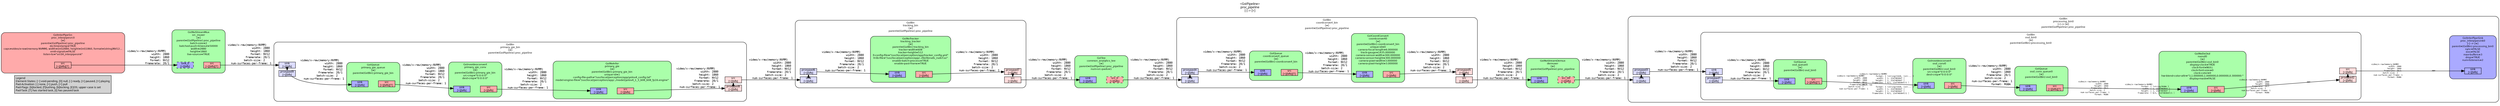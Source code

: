 digraph pipeline {
  rankdir=LR;
  fontname="sans";
  fontsize="10";
  labelloc=t;
  nodesep=.1;
  ranksep=.2;
  label="<GstPipeline>\nproc_pipeline\n[-] -> [>]";
  node [style="filled,rounded", shape=box, fontsize="9", fontname="sans", margin="0.0,0.0"];
  edge [labelfontsize="6", fontsize="9", fontname="monospace"];
  
  legend [
    pos="0,0!",
    margin="0.05,0.05",
    style="filled",
    label="Legend\lElement-States: [~] void-pending, [0] null, [-] ready, [=] paused, [>] playing\lPad-Activation: [-] none, [>] push, [<] pull\lPad-Flags: [b]locked, [f]lushing, [b]locking, [E]OS; upper-case is set\lPad-Task: [T] has started task, [t] has paused task\l",
  ];
  subgraph cluster_common_analytics_tee_0x55b80b3000 {
    fontname="Bitstream Vera Sans";
    fontsize="8";
    style="filled,rounded";
    color=black;
    label="GstTee\ncommon_analytics_tee\n[=]\nparent=(GstPipeline) proc_pipeline\nnum-src-pads=1";
    subgraph cluster_common_analytics_tee_0x55b80b3000_sink {
      label="";
      style="invis";
      common_analytics_tee_0x55b80b3000_sink_0x55b8076f70 [color=black, fillcolor="#aaaaff", label="sink\n[>][bfb]", height="0.2", style="filled,solid"];
    }

    subgraph cluster_common_analytics_tee_0x55b80b3000_src {
      label="";
      style="invis";
      common_analytics_tee_0x55b80b3000_src_0_0x55b7deb8a0 [color=black, fillcolor="#ffaaaa", label="src_0\n[>][bfb]", height="0.2", style="filled,dashed"];
    }

    common_analytics_tee_0x55b80b3000_sink_0x55b8076f70 -> common_analytics_tee_0x55b80b3000_src_0_0x55b7deb8a0 [style="invis"];
    fillcolor="#aaffaa";
  }

  common_analytics_tee_0x55b80b3000_src_0_0x55b7deb8a0 -> coordconvert_bin_0x55b7da0740_sink_0x55b7de8ae0 [label="video/x-raw(memory:NVMM)\l               width: 2880\l              height: 1860\l              format: NV12\l           framerate: 20/1\l          batch-size: 2\l  num-surfaces-per-frame: 1\l"]
  subgraph cluster_primary_gie_bin_0x55b7da0a80 {
    fontname="Bitstream Vera Sans";
    fontsize="8";
    style="filled,rounded";
    color=black;
    label="GstBin\nprimary_gie_bin\n[=]\nparent=(GstPipeline) proc_pipeline";
    subgraph cluster_primary_gie_bin_0x55b7da0a80_sink {
      label="";
      style="invis";
      _proxypad9_0x55b7deb650 [color=black, fillcolor="#ddddff", label="proxypad9\n[>][bfb]", height="0.2", style="filled,solid"];
    primary_gie_bin_0x55b7da0a80_sink_0x55b7de9760 -> _proxypad9_0x55b7deb650 [style=dashed, minlen=0]
      primary_gie_bin_0x55b7da0a80_sink_0x55b7de9760 [color=black, fillcolor="#ddddff", label="sink\n[>][bfb]", height="0.2", style="filled,solid"];
    }

    subgraph cluster_primary_gie_bin_0x55b7da0a80_src {
      label="";
      style="invis";
      _proxypad8_0x55b7deb3f0 [color=black, fillcolor="#ffdddd", label="proxypad8\n[>][bfb]", height="0.2", style="filled,solid"];
    _proxypad8_0x55b7deb3f0 -> primary_gie_bin_0x55b7da0a80_src_0x55b7de94e0 [style=dashed, minlen=0]
      primary_gie_bin_0x55b7da0a80_src_0x55b7de94e0 [color=black, fillcolor="#ffdddd", label="src\n[>][bfb]", height="0.2", style="filled,solid"];
    }

    primary_gie_bin_0x55b7da0a80_sink_0x55b7de9760 -> primary_gie_bin_0x55b7da0a80_src_0x55b7de94e0 [style="invis"];
    fillcolor="#ffffff";
    subgraph cluster_primary_gie_0x55b80894e0 {
      fontname="Bitstream Vera Sans";
      fontsize="8";
      style="filled,rounded";
      color=black;
      label="GstNvInfer\nprimary_gie\n[=]\nparent=(GstBin) primary_gie_bin\nunique-id=1\nconfig-file-path=\"/usr/local/perception/app/yolov4_config.txt\"\nmodel-engine-file=\"/usr/local/perception/app/../model/yolov4_1_3_608_608_fp16.engine\"";
      subgraph cluster_primary_gie_0x55b80894e0_sink {
        label="";
        style="invis";
        primary_gie_0x55b80894e0_sink_0x55b8076ad0 [color=black, fillcolor="#aaaaff", label="sink\n[>][bfb]", height="0.2", style="filled,solid"];
      }

      subgraph cluster_primary_gie_0x55b80894e0_src {
        label="";
        style="invis";
        primary_gie_0x55b80894e0_src_0x55b8076d20 [color=black, fillcolor="#ffaaaa", label="src\n[>][bfb]", height="0.2", style="filled,solid"];
      }

      primary_gie_0x55b80894e0_sink_0x55b8076ad0 -> primary_gie_0x55b80894e0_src_0x55b8076d20 [style="invis"];
      fillcolor="#aaffaa";
    }

    primary_gie_0x55b80894e0_src_0x55b8076d20 -> _proxypad8_0x55b7deb3f0 [label="video/x-raw(memory:NVMM)\l               width: 2880\l              height: 1860\l              format: NV12\l           framerate: 20/1\l          batch-size: 2\l  num-surfaces-per-frame: 1\l"]
    subgraph cluster_primary_gie_conv_0x55b8073a80 {
      fontname="Bitstream Vera Sans";
      fontsize="8";
      style="filled,rounded";
      color=black;
      label="Gstnvvideoconvert\nprimary_gie_conv\n[=]\nparent=(GstBin) primary_gie_bin\nsrc-crop=\"0:0:0:0\"\ndest-crop=\"0:0:0:0\"";
      subgraph cluster_primary_gie_conv_0x55b8073a80_sink {
        label="";
        style="invis";
        primary_gie_conv_0x55b8073a80_sink_0x55b8076190 [color=black, fillcolor="#aaaaff", label="sink\n[>][bfb]", height="0.2", style="filled,solid"];
      }

      subgraph cluster_primary_gie_conv_0x55b8073a80_src {
        label="";
        style="invis";
        primary_gie_conv_0x55b8073a80_src_0x55b80763e0 [color=black, fillcolor="#ffaaaa", label="src\n[>][bfb]", height="0.2", style="filled,solid"];
      }

      primary_gie_conv_0x55b8073a80_sink_0x55b8076190 -> primary_gie_conv_0x55b8073a80_src_0x55b80763e0 [style="invis"];
      fillcolor="#aaffaa";
    }

    primary_gie_conv_0x55b8073a80_src_0x55b80763e0 -> primary_gie_0x55b80894e0_sink_0x55b8076ad0 [label="video/x-raw(memory:NVMM)\l               width: 2880\l              height: 1860\l              format: NV12\l           framerate: 20/1\l          batch-size: 2\l  num-surfaces-per-frame: 1\l"]
    subgraph cluster_primary_gie_queue_0x55b7e2eac0 {
      fontname="Bitstream Vera Sans";
      fontsize="8";
      style="filled,rounded";
      color=black;
      label="GstQueue\nprimary_gie_queue\n[=]\nparent=(GstBin) primary_gie_bin";
      subgraph cluster_primary_gie_queue_0x55b7e2eac0_sink {
        label="";
        style="invis";
        primary_gie_queue_0x55b7e2eac0_sink_0x55b8076630 [color=black, fillcolor="#aaaaff", label="sink\n[>][bfb]", height="0.2", style="filled,solid"];
      }

      subgraph cluster_primary_gie_queue_0x55b7e2eac0_src {
        label="";
        style="invis";
        primary_gie_queue_0x55b7e2eac0_src_0x55b8076880 [color=black, fillcolor="#ffaaaa", label="src\n[>][bfb][T]", height="0.2", style="filled,solid"];
      }

      primary_gie_queue_0x55b7e2eac0_sink_0x55b8076630 -> primary_gie_queue_0x55b7e2eac0_src_0x55b8076880 [style="invis"];
      fillcolor="#aaffaa";
    }

    _proxypad9_0x55b7deb650 -> primary_gie_queue_0x55b7e2eac0_sink_0x55b8076630 [label="video/x-raw(memory:NVMM)\l               width: 2880\l              height: 1860\l              format: NV12\l           framerate: 20/1\l          batch-size: 2\l  num-surfaces-per-frame: 1\l"]
    primary_gie_queue_0x55b7e2eac0_src_0x55b8076880 -> primary_gie_conv_0x55b8073a80_sink_0x55b8076190 [label="video/x-raw(memory:NVMM)\l               width: 2880\l              height: 1860\l              format: NV12\l           framerate: 20/1\l          batch-size: 2\l  num-surfaces-per-frame: 1\l"]
  }

  primary_gie_bin_0x55b7da0a80_src_0x55b7de94e0 -> tracking_bin_0x55b7da08e0_sink_0x55b7de8fe0 [label="video/x-raw(memory:NVMM)\l               width: 2880\l              height: 1860\l              format: NV12\l           framerate: 20/1\l          batch-size: 2\l  num-surfaces-per-frame: 1\l"]
  subgraph cluster_tracking_bin_0x55b7da08e0 {
    fontname="Bitstream Vera Sans";
    fontsize="8";
    style="filled,rounded";
    color=black;
    label="GstBin\ntracking_bin\n[=]\nparent=(GstPipeline) proc_pipeline";
    subgraph cluster_tracking_bin_0x55b7da08e0_sink {
      label="";
      style="invis";
      _proxypad6_0x55b7deaf30 [color=black, fillcolor="#ddddff", label="proxypad6\n[>][bfb]", height="0.2", style="filled,solid"];
    tracking_bin_0x55b7da08e0_sink_0x55b7de8fe0 -> _proxypad6_0x55b7deaf30 [style=dashed, minlen=0]
      tracking_bin_0x55b7da08e0_sink_0x55b7de8fe0 [color=black, fillcolor="#ddddff", label="sink\n[>][bfb]", height="0.2", style="filled,solid"];
    }

    subgraph cluster_tracking_bin_0x55b7da08e0_src {
      label="";
      style="invis";
      _proxypad7_0x55b7deb190 [color=black, fillcolor="#ffdddd", label="proxypad7\n[>][bfb]", height="0.2", style="filled,solid"];
    _proxypad7_0x55b7deb190 -> tracking_bin_0x55b7da08e0_src_0x55b7de9260 [style=dashed, minlen=0]
      tracking_bin_0x55b7da08e0_src_0x55b7de9260 [color=black, fillcolor="#ffdddd", label="src\n[>][bfb]", height="0.2", style="filled,solid"];
    }

    tracking_bin_0x55b7da08e0_sink_0x55b7de8fe0 -> tracking_bin_0x55b7da08e0_src_0x55b7de9260 [style="invis"];
    fillcolor="#ffffff";
    subgraph cluster_tracking_tracker_0x55b8074190 {
      fontname="Bitstream Vera Sans";
      fontsize="8";
      style="filled,rounded";
      color=black;
      label="GstNvTracker\ntracking_tracker\n[=]\nparent=(GstBin) tracking_bin\ntracker-width=608\ntracker-height=512\nll-config-file=\"/usr/local/perception/app/tracker_config.yml\"\nll-lib-file=\"/usr/local/perception/app/../lib/libnvds_nvdcf.so\"\nenable-batch-process=TRUE\nenable-past-frame=TRUE";
      subgraph cluster_tracking_tracker_0x55b8074190_sink {
        label="";
        style="invis";
        tracking_tracker_0x55b8074190_sink_0x55b7e31a30 [color=black, fillcolor="#aaaaff", label="sink\n[>][bfb]", height="0.2", style="filled,solid"];
      }

      subgraph cluster_tracking_tracker_0x55b8074190_src {
        label="";
        style="invis";
        tracking_tracker_0x55b8074190_src_0x55b7e31c80 [color=black, fillcolor="#ffaaaa", label="src\n[>][bfb]", height="0.2", style="filled,solid"];
      }

      tracking_tracker_0x55b8074190_sink_0x55b7e31a30 -> tracking_tracker_0x55b8074190_src_0x55b7e31c80 [style="invis"];
      fillcolor="#aaffaa";
    }

    _proxypad6_0x55b7deaf30 -> tracking_tracker_0x55b8074190_sink_0x55b7e31a30 [label="video/x-raw(memory:NVMM)\l               width: 2880\l              height: 1860\l              format: NV12\l           framerate: 20/1\l          batch-size: 2\l  num-surfaces-per-frame: 1\l"]
    tracking_tracker_0x55b8074190_src_0x55b7e31c80 -> _proxypad7_0x55b7deb190 [label="video/x-raw(memory:NVMM)\l               width: 2880\l              height: 1860\l              format: NV12\l           framerate: 20/1\l          batch-size: 2\l  num-surfaces-per-frame: 1\l"]
  }

  tracking_bin_0x55b7da08e0_src_0x55b7de9260 -> common_analytics_tee_0x55b80b3000_sink_0x55b8076f70 [label="video/x-raw(memory:NVMM)\l               width: 2880\l              height: 1860\l              format: NV12\l           framerate: 20/1\l          batch-size: 2\l  num-surfaces-per-frame: 1\l"]
  subgraph cluster_coordconvert_bin_0x55b7da0740 {
    fontname="Bitstream Vera Sans";
    fontsize="8";
    style="filled,rounded";
    color=black;
    label="GstBin\ncoordconvert_bin\n[=]\nparent=(GstPipeline) proc_pipeline";
    subgraph cluster_coordconvert_bin_0x55b7da0740_sink {
      label="";
      style="invis";
      _proxypad4_0x55b7deaa70 [color=black, fillcolor="#ddddff", label="proxypad4\n[>][bfb]", height="0.2", style="filled,solid"];
    coordconvert_bin_0x55b7da0740_sink_0x55b7de8ae0 -> _proxypad4_0x55b7deaa70 [style=dashed, minlen=0]
      coordconvert_bin_0x55b7da0740_sink_0x55b7de8ae0 [color=black, fillcolor="#ddddff", label="sink\n[>][bfb]", height="0.2", style="filled,solid"];
    }

    subgraph cluster_coordconvert_bin_0x55b7da0740_src {
      label="";
      style="invis";
      _proxypad5_0x55b7deacd0 [color=black, fillcolor="#ffdddd", label="proxypad5\n[>][bfb]", height="0.2", style="filled,solid"];
    _proxypad5_0x55b7deacd0 -> coordconvert_bin_0x55b7da0740_src_0x55b7de8d60 [style=dashed, minlen=0]
      coordconvert_bin_0x55b7da0740_src_0x55b7de8d60 [color=black, fillcolor="#ffdddd", label="src\n[>][bfb]", height="0.2", style="filled,solid"];
    }

    coordconvert_bin_0x55b7da0740_sink_0x55b7de8ae0 -> coordconvert_bin_0x55b7da0740_src_0x55b7de8d60 [style="invis"];
    fillcolor="#ffffff";
    subgraph cluster_coordconvert0_0x55b7c836d0 {
      fontname="Bitstream Vera Sans";
      fontsize="8";
      style="filled,rounded";
      color=black;
      label="GstCoordConvert\ncoordconvert0\n[=]\nparent=(GstBin) coordconvert_bin\nunique-id=0\ncamera-focal-length=6.000000\ntrack-gauge=1435.000000\ncamera-sensor-width=300.000000\ncamera-sensor-height=300.000000\ncamera-pixel-width=3.000000\ncamera-pixel-height=3.000000";
      subgraph cluster_coordconvert0_0x55b7c836d0_sink {
        label="";
        style="invis";
        coordconvert0_0x55b7c836d0_sink_0x55b7e31590 [color=black, fillcolor="#aaaaff", label="sink\n[>][bfb]", height="0.2", style="filled,solid"];
      }

      subgraph cluster_coordconvert0_0x55b7c836d0_src {
        label="";
        style="invis";
        coordconvert0_0x55b7c836d0_src_0x55b7e317e0 [color=black, fillcolor="#ffaaaa", label="src\n[>][bfb]", height="0.2", style="filled,solid"];
      }

      coordconvert0_0x55b7c836d0_sink_0x55b7e31590 -> coordconvert0_0x55b7c836d0_src_0x55b7e317e0 [style="invis"];
      fillcolor="#aaffaa";
    }

    coordconvert0_0x55b7c836d0_src_0x55b7e317e0 -> _proxypad5_0x55b7deacd0 [label="video/x-raw(memory:NVMM)\l               width: 2880\l              height: 1860\l              format: NV12\l           framerate: 20/1\l          batch-size: 2\l  num-surfaces-per-frame: 1\l"]
    subgraph cluster_coordconvert_queue_0x55b7e2e7c0 {
      fontname="Bitstream Vera Sans";
      fontsize="8";
      style="filled,rounded";
      color=black;
      label="GstQueue\ncoordconvert_queue\n[=]\nparent=(GstBin) coordconvert_bin";
      subgraph cluster_coordconvert_queue_0x55b7e2e7c0_sink {
        label="";
        style="invis";
        coordconvert_queue_0x55b7e2e7c0_sink_0x55b7e310f0 [color=black, fillcolor="#aaaaff", label="sink\n[>][bfb]", height="0.2", style="filled,solid"];
      }

      subgraph cluster_coordconvert_queue_0x55b7e2e7c0_src {
        label="";
        style="invis";
        coordconvert_queue_0x55b7e2e7c0_src_0x55b7e31340 [color=black, fillcolor="#ffaaaa", label="src\n[>][bfb][T]", height="0.2", style="filled,solid"];
      }

      coordconvert_queue_0x55b7e2e7c0_sink_0x55b7e310f0 -> coordconvert_queue_0x55b7e2e7c0_src_0x55b7e31340 [style="invis"];
      fillcolor="#aaffaa";
    }

    _proxypad4_0x55b7deaa70 -> coordconvert_queue_0x55b7e2e7c0_sink_0x55b7e310f0 [label="video/x-raw(memory:NVMM)\l               width: 2880\l              height: 1860\l              format: NV12\l           framerate: 20/1\l          batch-size: 2\l  num-surfaces-per-frame: 1\l"]
    coordconvert_queue_0x55b7e2e7c0_src_0x55b7e31340 -> coordconvert0_0x55b7c836d0_sink_0x55b7e31590 [label="video/x-raw(memory:NVMM)\l               width: 2880\l              height: 1860\l              format: NV12\l           framerate: 20/1\l          batch-size: 2\l  num-surfaces-per-frame: 1\l"]
  }

  coordconvert_bin_0x55b7da0740_src_0x55b7de8d60 -> demuxer_0x55b7e28000_sink_0x55b7de3100 [label="video/x-raw(memory:NVMM)\l               width: 2880\l              height: 1860\l              format: NV12\l           framerate: 20/1\l          batch-size: 2\l  num-surfaces-per-frame: 1\l"]
  subgraph cluster_processing_bin0_0x55b7da0400 {
    fontname="Bitstream Vera Sans";
    fontsize="8";
    style="filled,rounded";
    color=black;
    label="GstBin\nprocessing_bin0\n[-] -> [=]\nparent=(GstPipeline) proc_pipeline";
    subgraph cluster_processing_bin0_0x55b7da0400_sink {
      label="";
      style="invis";
      _proxypad3_0x55b7dea810 [color=black, fillcolor="#ddddff", label="proxypad3\n[>][bfb]", height="0.2", style="filled,solid"];
    processing_bin0_0x55b7da0400_sink_0x55b7de8860 -> _proxypad3_0x55b7dea810 [style=dashed, minlen=0]
      processing_bin0_0x55b7da0400_sink_0x55b7de8860 [color=black, fillcolor="#ddddff", label="sink\n[>][bfb]", height="0.2", style="filled,solid"];
    }

    fillcolor="#ffffff";
    subgraph cluster_osd_bin0_0x55b7da05a0 {
      fontname="Bitstream Vera Sans";
      fontsize="8";
      style="filled,rounded";
      color=black;
      label="GstBin\nosd_bin0\n[=]\nparent=(GstBin) processing_bin0";
      subgraph cluster_osd_bin0_0x55b7da05a0_sink {
        label="";
        style="invis";
        _proxypad1_0x55b7dea350 [color=black, fillcolor="#ddddff", label="proxypad1\n[>][bfb]", height="0.2", style="filled,solid"];
      osd_bin0_0x55b7da05a0_sink_0x55b7de8360 -> _proxypad1_0x55b7dea350 [style=dashed, minlen=0]
        osd_bin0_0x55b7da05a0_sink_0x55b7de8360 [color=black, fillcolor="#ddddff", label="sink\n[>][bfb]", height="0.2", style="filled,solid"];
      }

      subgraph cluster_osd_bin0_0x55b7da05a0_src {
        label="";
        style="invis";
        _proxypad2_0x55b7dea5b0 [color=black, fillcolor="#ffdddd", label="proxypad2\n[>][bfb]", height="0.2", style="filled,solid"];
      _proxypad2_0x55b7dea5b0 -> osd_bin0_0x55b7da05a0_src_0x55b7de85e0 [style=dashed, minlen=0]
        osd_bin0_0x55b7da05a0_src_0x55b7de85e0 [color=black, fillcolor="#ffdddd", label="src\n[>][bfb]", height="0.2", style="filled,solid"];
      }

      osd_bin0_0x55b7da05a0_sink_0x55b7de8360 -> osd_bin0_0x55b7da05a0_src_0x55b7de85e0 [style="invis"];
      fillcolor="#ffffff";
      subgraph cluster_nvosd0_0x55b7fb9630 {
        fontname="Bitstream Vera Sans";
        fontsize="8";
        style="filled,rounded";
        color=black;
        label="GstNvDsOsd\nnvosd0\n[=]\nparent=(GstBin) osd_bin0\ndisplay-clock=TRUE\nclock-font=NULL\nclock-font-size=0\nclock-color=0\nhw-blend-color-attr=\"3,1.000000,1.000000,0.000000,0.300000:\"\ndisplay-mask=FALSE";
        subgraph cluster_nvosd0_0x55b7fb9630_sink {
          label="";
          style="invis";
          nvosd0_0x55b7fb9630_sink_0x55b7e30a00 [color=black, fillcolor="#aaaaff", label="sink\n[>][bfb]", height="0.2", style="filled,solid"];
        }

        subgraph cluster_nvosd0_0x55b7fb9630_src {
          label="";
          style="invis";
          nvosd0_0x55b7fb9630_src_0x55b7e30c50 [color=black, fillcolor="#ffaaaa", label="src\n[>][bfb]", height="0.2", style="filled,solid"];
        }

        nvosd0_0x55b7fb9630_sink_0x55b7e30a00 -> nvosd0_0x55b7fb9630_src_0x55b7e30c50 [style="invis"];
        fillcolor="#aaffaa";
      }

      nvosd0_0x55b7fb9630_src_0x55b7e30c50 -> _proxypad2_0x55b7dea5b0 [labeldistance="10", labelangle="0", label="                                                  ", taillabel="video/x-raw(memory:NVMM)\l               width: 2880\l              height: 1860\l           framerate: 20/1\l          batch-size: 2\l  num-surfaces-per-frame: 1\l              format: RGBA\l", headlabel="ANY"]
      subgraph cluster_osd_conv_queue0_0x55b7e2e4c0 {
        fontname="Bitstream Vera Sans";
        fontsize="8";
        style="filled,rounded";
        color=black;
        label="GstQueue\nosd_conv_queue0\n[=]\nparent=(GstBin) osd_bin0";
        subgraph cluster_osd_conv_queue0_0x55b7e2e4c0_sink {
          label="";
          style="invis";
          osd_conv_queue0_0x55b7e2e4c0_sink_0x55b7e30560 [color=black, fillcolor="#aaaaff", label="sink\n[>][bfb]", height="0.2", style="filled,solid"];
        }

        subgraph cluster_osd_conv_queue0_0x55b7e2e4c0_src {
          label="";
          style="invis";
          osd_conv_queue0_0x55b7e2e4c0_src_0x55b7e307b0 [color=black, fillcolor="#ffaaaa", label="src\n[>][bfb][T]", height="0.2", style="filled,solid"];
        }

        osd_conv_queue0_0x55b7e2e4c0_sink_0x55b7e30560 -> osd_conv_queue0_0x55b7e2e4c0_src_0x55b7e307b0 [style="invis"];
        fillcolor="#aaffaa";
      }

      osd_conv_queue0_0x55b7e2e4c0_src_0x55b7e307b0 -> nvosd0_0x55b7fb9630_sink_0x55b7e30a00 [labeldistance="10", labelangle="0", label="                                                  ", taillabel="video/x-raw(memory:NVMM)\l               width: 2880\l              height: 1860\l           framerate: 20/1\l          batch-size: 2\l  num-surfaces-per-frame: 1\l              format: RGBA\l", headlabel="video/x-raw(memory:NVMM)\l              format: { (string)RGBA }\l               width: [ 1, 2147483647 ]\l              height: [ 1, 2147483647 ]\l           framerate: [ 0/1, 2147483647/1 ]\l"]
      subgraph cluster_osd_conv0_0x55b7c568d0 {
        fontname="Bitstream Vera Sans";
        fontsize="8";
        style="filled,rounded";
        color=black;
        label="Gstnvvideoconvert\nosd_conv0\n[=]\nparent=(GstBin) osd_bin0\nsrc-crop=\"0:0:0:0\"\ndest-crop=\"0:0:0:0\"";
        subgraph cluster_osd_conv0_0x55b7c568d0_sink {
          label="";
          style="invis";
          osd_conv0_0x55b7c568d0_sink_0x55b7de35a0 [color=black, fillcolor="#aaaaff", label="sink\n[>][bfb]", height="0.2", style="filled,solid"];
        }

        subgraph cluster_osd_conv0_0x55b7c568d0_src {
          label="";
          style="invis";
          osd_conv0_0x55b7c568d0_src_0x55b7de37f0 [color=black, fillcolor="#ffaaaa", label="src\n[>][bfb]", height="0.2", style="filled,solid"];
        }

        osd_conv0_0x55b7c568d0_sink_0x55b7de35a0 -> osd_conv0_0x55b7c568d0_src_0x55b7de37f0 [style="invis"];
        fillcolor="#aaffaa";
      }

      osd_conv0_0x55b7c568d0_src_0x55b7de37f0 -> osd_conv_queue0_0x55b7e2e4c0_sink_0x55b7e30560 [label="video/x-raw(memory:NVMM)\l               width: 2880\l              height: 1860\l           framerate: 20/1\l          batch-size: 2\l  num-surfaces-per-frame: 1\l              format: RGBA\l"]
      subgraph cluster_osd_queue0_0x55b7e2e1c0 {
        fontname="Bitstream Vera Sans";
        fontsize="8";
        style="filled,rounded";
        color=black;
        label="GstQueue\nosd_queue0\n[=]\nparent=(GstBin) osd_bin0";
        subgraph cluster_osd_queue0_0x55b7e2e1c0_sink {
          label="";
          style="invis";
          osd_queue0_0x55b7e2e1c0_sink_0x55b7de3a40 [color=black, fillcolor="#aaaaff", label="sink\n[>][bfb]", height="0.2", style="filled,solid"];
        }

        subgraph cluster_osd_queue0_0x55b7e2e1c0_src {
          label="";
          style="invis";
          osd_queue0_0x55b7e2e1c0_src_0x55b7de3c90 [color=black, fillcolor="#ffaaaa", label="src\n[>][bfb][T]", height="0.2", style="filled,solid"];
        }

        osd_queue0_0x55b7e2e1c0_sink_0x55b7de3a40 -> osd_queue0_0x55b7e2e1c0_src_0x55b7de3c90 [style="invis"];
        fillcolor="#aaffaa";
      }

      _proxypad1_0x55b7dea350 -> osd_queue0_0x55b7e2e1c0_sink_0x55b7de3a40 [label="video/x-raw(memory:NVMM)\l               width: 2880\l              height: 1860\l              format: NV12\l           framerate: 20/1\l          batch-size: 2\l  num-surfaces-per-frame: 1\l"]
      osd_queue0_0x55b7e2e1c0_src_0x55b7de3c90 -> osd_conv0_0x55b7c568d0_sink_0x55b7de35a0 [labeldistance="10", labelangle="0", label="                                                  ", taillabel="video/x-raw(memory:NVMM)\l               width: 2880\l              height: 1860\l              format: NV12\l           framerate: 20/1\l          batch-size: 2\l  num-surfaces-per-frame: 1\l", headlabel="video/x-raw(memory:NVMM)\l              format: { (string)I420, (str... }\l               width: [ 1, 2147483647 ]\l              height: [ 1, 2147483647 ]\l           framerate: [ 0/1, 2147483647/1 ]\lvideo/x-raw\l              format: { (string)I420, (str... }\l               width: [ 1, 2147483647 ]\l              height: [ 1, 2147483647 ]\l           framerate: [ 0/1, 2147483647/1 ]\l"]
    }

    _proxypad3_0x55b7dea810 -> osd_bin0_0x55b7da05a0_sink_0x55b7de8360 [label="video/x-raw(memory:NVMM)\l               width: 2880\l              height: 1860\l              format: NV12\l           framerate: 20/1\l          batch-size: 2\l  num-surfaces-per-frame: 1\l"]
    osd_bin0_0x55b7da05a0_src_0x55b7de85e0 -> proc_interpipesink0_0x55b7e293d0_sink_0x55b7de3350 [labeldistance="10", labelangle="0", label="                                                  ", taillabel="video/x-raw(memory:NVMM)\l               width: 2880\l              height: 1860\l           framerate: 20/1\l          batch-size: 2\l  num-surfaces-per-frame: 1\l              format: RGBA\l", headlabel="ANY"]
    subgraph cluster_proc_interpipesink0_0x55b7e293d0 {
      fontname="Bitstream Vera Sans";
      fontsize="8";
      style="filled,rounded";
      color=black;
      label="GstInterPipeSink\nproc_interpipesink0\n[-] -> [=]\nparent=(GstBin) processing_bin0\nsync=FALSE\neos=FALSE\nmax-buffers=3\ndrop=TRUE\nnum-listeners=2";
      subgraph cluster_proc_interpipesink0_0x55b7e293d0_sink {
        label="";
        style="invis";
        proc_interpipesink0_0x55b7e293d0_sink_0x55b7de3350 [color=black, fillcolor="#aaaaff", label="sink\n[>][bfb]", height="0.2", style="filled,solid"];
      }

      fillcolor="#aaaaff";
    }

  }

  subgraph cluster_demuxer_0x55b7e28000 {
    fontname="Bitstream Vera Sans";
    fontsize="8";
    style="filled,rounded";
    color=black;
    label="GstNvStreamDemux\ndemuxer\n[=]\nparent=(GstPipeline) proc_pipeline";
    subgraph cluster_demuxer_0x55b7e28000_sink {
      label="";
      style="invis";
      demuxer_0x55b7e28000_sink_0x55b7de3100 [color=black, fillcolor="#aaaaff", label="sink\n[>][bfb]", height="0.2", style="filled,solid"];
    }

    subgraph cluster_demuxer_0x55b7e28000_src {
      label="";
      style="invis";
      demuxer_0x55b7e28000_src_00_0x55b7e30ea0 [color=black, fillcolor="#ffaaaa", label="src_00\n[>][bfb]", height="0.2", style="filled,dashed"];
    }

    demuxer_0x55b7e28000_sink_0x55b7de3100 -> demuxer_0x55b7e28000_src_00_0x55b7e30ea0 [style="invis"];
    fillcolor="#aaffaa";
  }

  demuxer_0x55b7e28000_src_00_0x55b7e30ea0 -> processing_bin0_0x55b7da0400_sink_0x55b7de8860 [label="video/x-raw(memory:NVMM)\l               width: 2880\l              height: 1860\l              format: NV12\l           framerate: 20/1\l          batch-size: 2\l  num-surfaces-per-frame: 1\l"]
  subgraph cluster_proc_interpipesrc0_0x55b7c68f90 {
    fontname="Bitstream Vera Sans";
    fontsize="8";
    style="filled,rounded";
    color=black;
    label="GstInterPipeSrc\nproc_interpipesrc0\n[=]\nparent=(GstPipeline) proc_pipeline\ndo-timestamp=TRUE\ncaps=video/x-raw(memory:NVMM), width=(int)2880, height=(int)1860, format=(string)NV12…\nemit-signals=FALSE\nlisten-to=\"src0A_interpipesink\"";
    subgraph cluster_proc_interpipesrc0_0x55b7c68f90_src {
      label="";
      style="invis";
      proc_interpipesrc0_0x55b7c68f90_src_0x55b7de2c60 [color=black, fillcolor="#ffaaaa", label="src\n[>][bfb][T]", height="0.2", style="filled,solid"];
    }

    fillcolor="#ffaaaa";
  }

  proc_interpipesrc0_0x55b7c68f90_src_0x55b7de2c60 -> src_muxer_0x55b7e240b0_sink_0_0x55b7de2eb0 [label="video/x-raw(memory:NVMM)\l               width: 2880\l              height: 1860\l              format: NV12\l           framerate: 20/1\l"]
  subgraph cluster_src_muxer_0x55b7e240b0 {
    fontname="Bitstream Vera Sans";
    fontsize="8";
    style="filled,rounded";
    color=black;
    label="GstNvStreamMux\nsrc_muxer\n[=]\nparent=(GstPipeline) proc_pipeline\nbatch-size=2\nbatched-push-timeout=50000\nwidth=2880\nheight=1860\nlive-source=TRUE";
    subgraph cluster_src_muxer_0x55b7e240b0_sink {
      label="";
      style="invis";
      src_muxer_0x55b7e240b0_sink_0_0x55b7de2eb0 [color=black, fillcolor="#aaaaff", label="sink_0\n[>][bfb]", height="0.2", style="filled,dashed"];
    }

    subgraph cluster_src_muxer_0x55b7e240b0_src {
      label="";
      style="invis";
      src_muxer_0x55b7e240b0_src_0x55b7de2a10 [color=black, fillcolor="#ffaaaa", label="src\n[>][bfb][T]", height="0.2", style="filled,solid"];
    }

    src_muxer_0x55b7e240b0_sink_0_0x55b7de2eb0 -> src_muxer_0x55b7e240b0_src_0x55b7de2a10 [style="invis"];
    fillcolor="#aaffaa";
  }

  src_muxer_0x55b7e240b0_src_0x55b7de2a10 -> primary_gie_bin_0x55b7da0a80_sink_0x55b7de9760 [label="video/x-raw(memory:NVMM)\l               width: 2880\l              height: 1860\l              format: NV12\l           framerate: 20/1\l          batch-size: 2\l  num-surfaces-per-frame: 1\l"]
}
